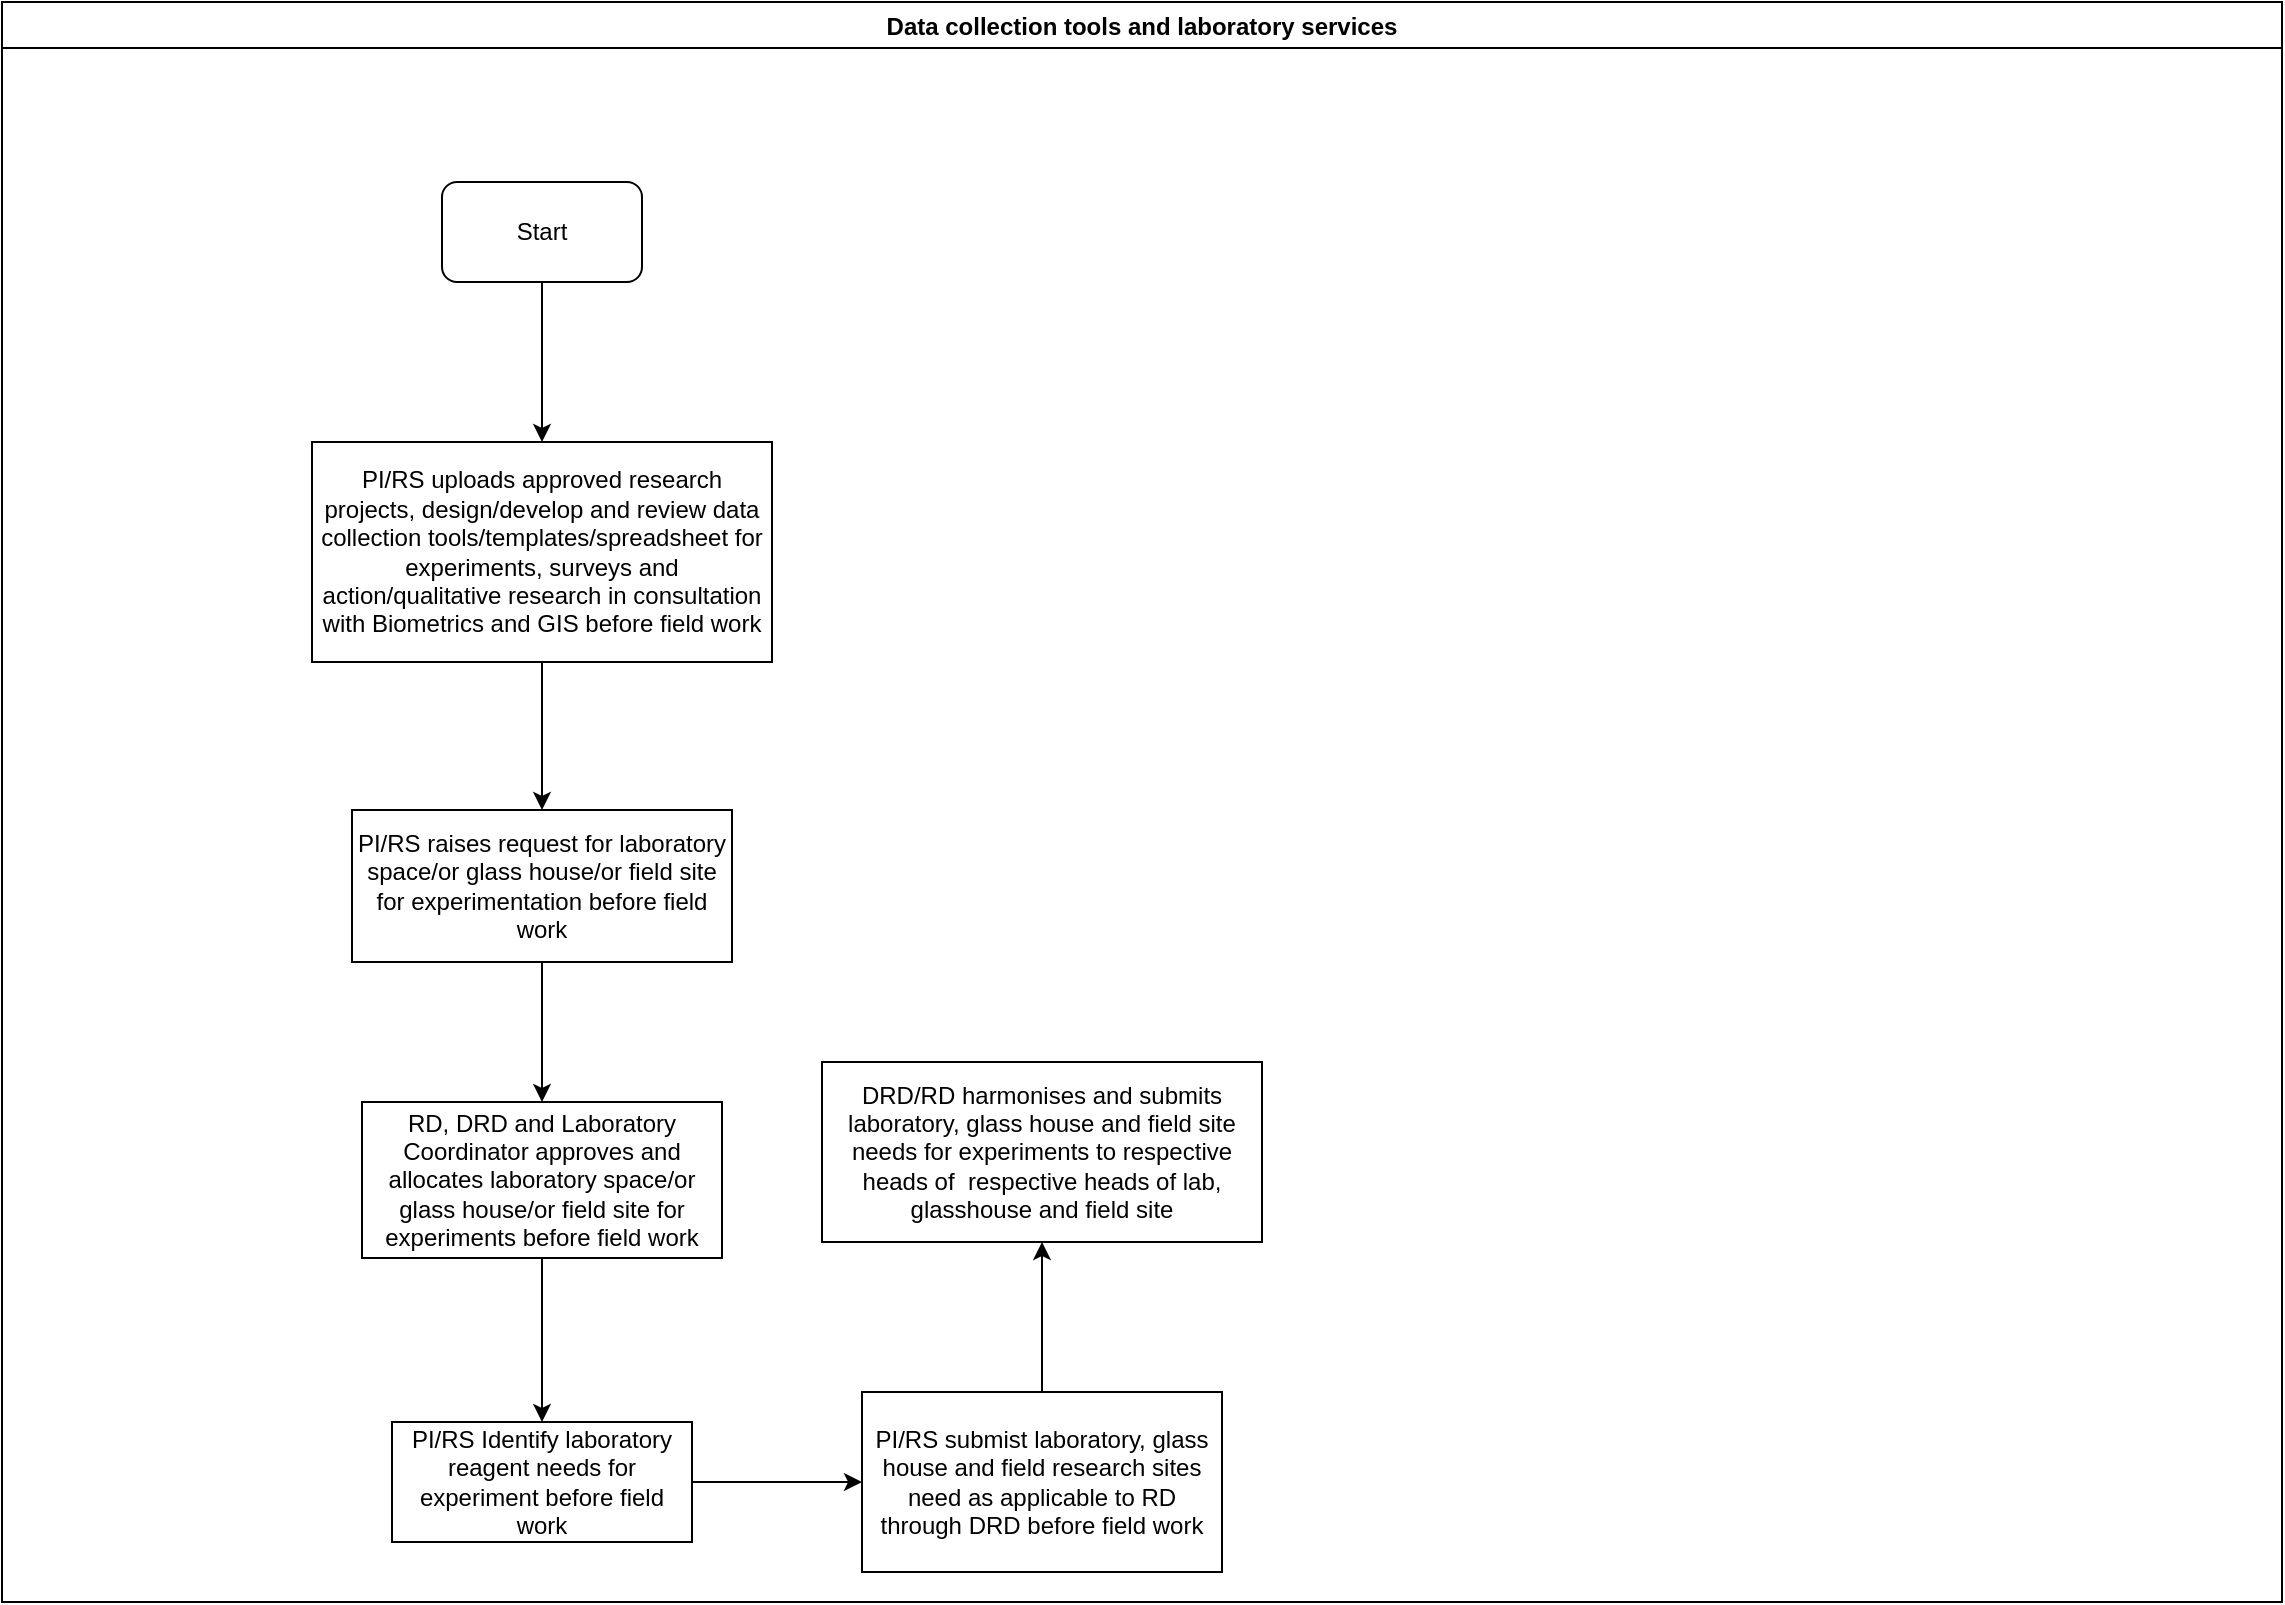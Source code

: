 <mxfile version="14.2.7" type="github">
  <diagram id="9AUTSeqywhxO679KxUz8" name="Page-1">
    <mxGraphModel dx="1038" dy="547" grid="1" gridSize="10" guides="1" tooltips="1" connect="1" arrows="1" fold="1" page="1" pageScale="1" pageWidth="1169" pageHeight="827" math="0" shadow="0">
      <root>
        <mxCell id="0" />
        <mxCell id="1" parent="0" />
        <mxCell id="5i5uavK7HOHlnxQsCkVr-1" value="Data collection tools and laboratory services" style="swimlane;startSize=23;" vertex="1" parent="1">
          <mxGeometry x="10" y="10" width="1140" height="800" as="geometry" />
        </mxCell>
        <mxCell id="5i5uavK7HOHlnxQsCkVr-2" value="Start" style="rounded=1;whiteSpace=wrap;html=1;" vertex="1" parent="5i5uavK7HOHlnxQsCkVr-1">
          <mxGeometry x="220" y="90" width="100" height="50" as="geometry" />
        </mxCell>
        <mxCell id="5i5uavK7HOHlnxQsCkVr-5" value="PI/RS uploads approved research projects, design/develop and review data collection tools/templates/spreadsheet for experiments, surveys and action/qualitative research in consultation with Biometrics and GIS before field work" style="rounded=0;whiteSpace=wrap;html=1;" vertex="1" parent="5i5uavK7HOHlnxQsCkVr-1">
          <mxGeometry x="155" y="220" width="230" height="110" as="geometry" />
        </mxCell>
        <mxCell id="5i5uavK7HOHlnxQsCkVr-4" value="" style="edgeStyle=orthogonalEdgeStyle;rounded=0;orthogonalLoop=1;jettySize=auto;html=1;" edge="1" parent="5i5uavK7HOHlnxQsCkVr-1" source="5i5uavK7HOHlnxQsCkVr-2" target="5i5uavK7HOHlnxQsCkVr-5">
          <mxGeometry relative="1" as="geometry">
            <mxPoint x="270" y="215" as="targetPoint" />
          </mxGeometry>
        </mxCell>
        <mxCell id="5i5uavK7HOHlnxQsCkVr-6" value="PI/RS raises request for laboratory space/or glass house/or field site for experimentation before field work" style="whiteSpace=wrap;html=1;rounded=0;" vertex="1" parent="5i5uavK7HOHlnxQsCkVr-1">
          <mxGeometry x="175" y="404" width="190" height="76" as="geometry" />
        </mxCell>
        <mxCell id="5i5uavK7HOHlnxQsCkVr-7" value="" style="edgeStyle=orthogonalEdgeStyle;rounded=0;orthogonalLoop=1;jettySize=auto;html=1;" edge="1" parent="5i5uavK7HOHlnxQsCkVr-1" source="5i5uavK7HOHlnxQsCkVr-5" target="5i5uavK7HOHlnxQsCkVr-6">
          <mxGeometry relative="1" as="geometry" />
        </mxCell>
        <mxCell id="5i5uavK7HOHlnxQsCkVr-10" value="PI/RS Identify laboratory reagent needs for experiment before field work" style="whiteSpace=wrap;html=1;rounded=0;" vertex="1" parent="5i5uavK7HOHlnxQsCkVr-1">
          <mxGeometry x="195" y="710" width="150" height="60" as="geometry" />
        </mxCell>
        <mxCell id="5i5uavK7HOHlnxQsCkVr-12" value="PI/RS submist laboratory, glass house and field research sites need as applicable to RD through DRD before field work" style="whiteSpace=wrap;html=1;rounded=0;" vertex="1" parent="5i5uavK7HOHlnxQsCkVr-1">
          <mxGeometry x="430" y="695" width="180" height="90" as="geometry" />
        </mxCell>
        <mxCell id="5i5uavK7HOHlnxQsCkVr-13" value="" style="edgeStyle=orthogonalEdgeStyle;rounded=0;orthogonalLoop=1;jettySize=auto;html=1;" edge="1" parent="5i5uavK7HOHlnxQsCkVr-1" source="5i5uavK7HOHlnxQsCkVr-10" target="5i5uavK7HOHlnxQsCkVr-12">
          <mxGeometry relative="1" as="geometry" />
        </mxCell>
        <mxCell id="5i5uavK7HOHlnxQsCkVr-11" value="" style="edgeStyle=orthogonalEdgeStyle;rounded=0;orthogonalLoop=1;jettySize=auto;html=1;" edge="1" parent="1" source="5i5uavK7HOHlnxQsCkVr-8" target="5i5uavK7HOHlnxQsCkVr-10">
          <mxGeometry relative="1" as="geometry" />
        </mxCell>
        <mxCell id="5i5uavK7HOHlnxQsCkVr-8" value="RD, DRD and Laboratory Coordinator approves and allocates laboratory space/or glass house/or field site for experiments before field work" style="whiteSpace=wrap;html=1;rounded=0;" vertex="1" parent="1">
          <mxGeometry x="190" y="560" width="180" height="78" as="geometry" />
        </mxCell>
        <mxCell id="5i5uavK7HOHlnxQsCkVr-9" value="" style="edgeStyle=orthogonalEdgeStyle;rounded=0;orthogonalLoop=1;jettySize=auto;html=1;" edge="1" parent="1" source="5i5uavK7HOHlnxQsCkVr-6" target="5i5uavK7HOHlnxQsCkVr-8">
          <mxGeometry relative="1" as="geometry" />
        </mxCell>
        <mxCell id="5i5uavK7HOHlnxQsCkVr-14" value="DRD/RD harmonises and submits laboratory, glass house and field site needs for experiments to respective heads of&amp;nbsp; respective heads of lab, glasshouse and field site" style="whiteSpace=wrap;html=1;rounded=0;" vertex="1" parent="1">
          <mxGeometry x="420" y="540" width="220" height="90" as="geometry" />
        </mxCell>
        <mxCell id="5i5uavK7HOHlnxQsCkVr-15" value="" style="edgeStyle=orthogonalEdgeStyle;rounded=0;orthogonalLoop=1;jettySize=auto;html=1;" edge="1" parent="1" source="5i5uavK7HOHlnxQsCkVr-12" target="5i5uavK7HOHlnxQsCkVr-14">
          <mxGeometry relative="1" as="geometry" />
        </mxCell>
      </root>
    </mxGraphModel>
  </diagram>
</mxfile>
